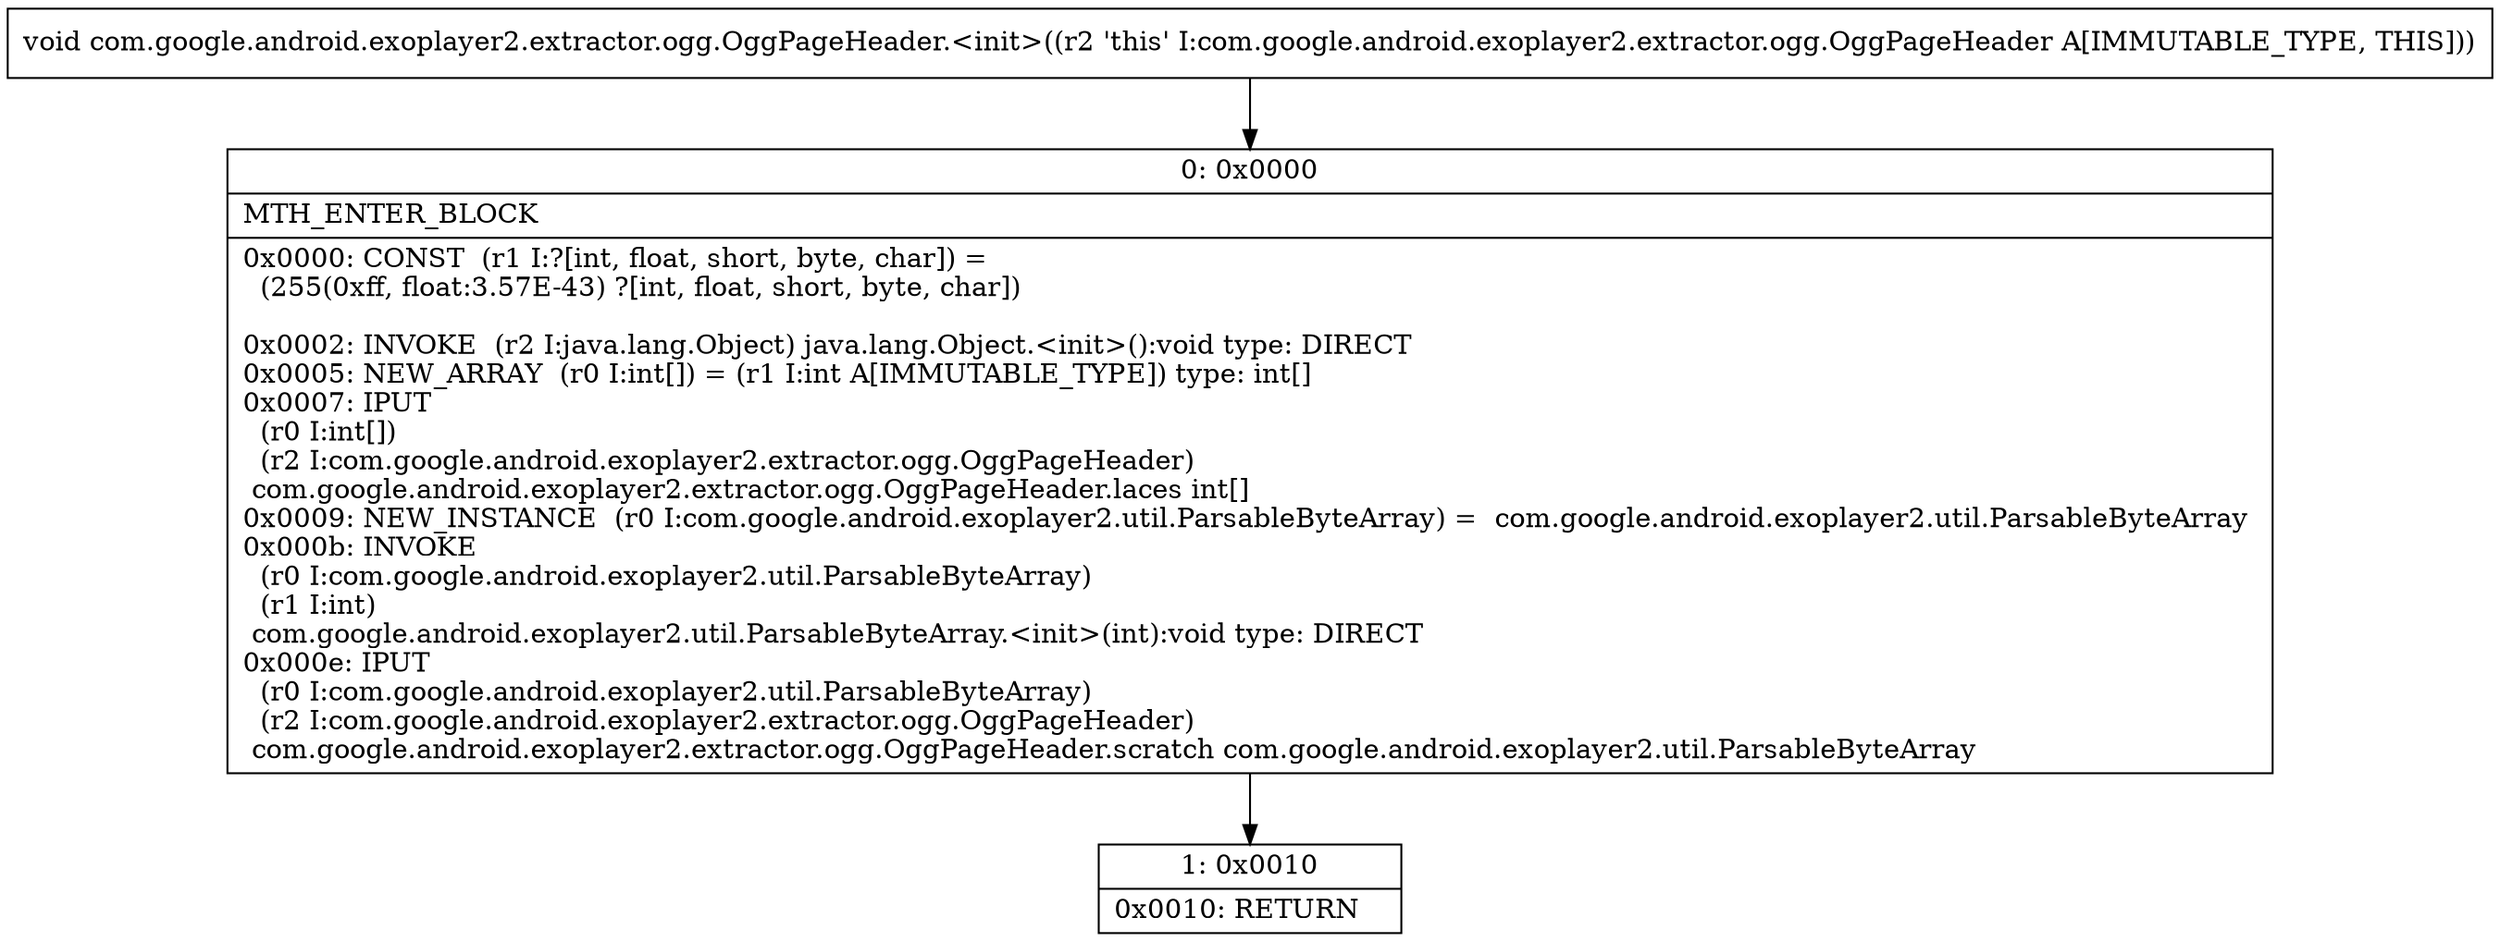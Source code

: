 digraph "CFG forcom.google.android.exoplayer2.extractor.ogg.OggPageHeader.\<init\>()V" {
Node_0 [shape=record,label="{0\:\ 0x0000|MTH_ENTER_BLOCK\l|0x0000: CONST  (r1 I:?[int, float, short, byte, char]) = \l  (255(0xff, float:3.57E\-43) ?[int, float, short, byte, char])\l \l0x0002: INVOKE  (r2 I:java.lang.Object) java.lang.Object.\<init\>():void type: DIRECT \l0x0005: NEW_ARRAY  (r0 I:int[]) = (r1 I:int A[IMMUTABLE_TYPE]) type: int[] \l0x0007: IPUT  \l  (r0 I:int[])\l  (r2 I:com.google.android.exoplayer2.extractor.ogg.OggPageHeader)\l com.google.android.exoplayer2.extractor.ogg.OggPageHeader.laces int[] \l0x0009: NEW_INSTANCE  (r0 I:com.google.android.exoplayer2.util.ParsableByteArray) =  com.google.android.exoplayer2.util.ParsableByteArray \l0x000b: INVOKE  \l  (r0 I:com.google.android.exoplayer2.util.ParsableByteArray)\l  (r1 I:int)\l com.google.android.exoplayer2.util.ParsableByteArray.\<init\>(int):void type: DIRECT \l0x000e: IPUT  \l  (r0 I:com.google.android.exoplayer2.util.ParsableByteArray)\l  (r2 I:com.google.android.exoplayer2.extractor.ogg.OggPageHeader)\l com.google.android.exoplayer2.extractor.ogg.OggPageHeader.scratch com.google.android.exoplayer2.util.ParsableByteArray \l}"];
Node_1 [shape=record,label="{1\:\ 0x0010|0x0010: RETURN   \l}"];
MethodNode[shape=record,label="{void com.google.android.exoplayer2.extractor.ogg.OggPageHeader.\<init\>((r2 'this' I:com.google.android.exoplayer2.extractor.ogg.OggPageHeader A[IMMUTABLE_TYPE, THIS])) }"];
MethodNode -> Node_0;
Node_0 -> Node_1;
}

